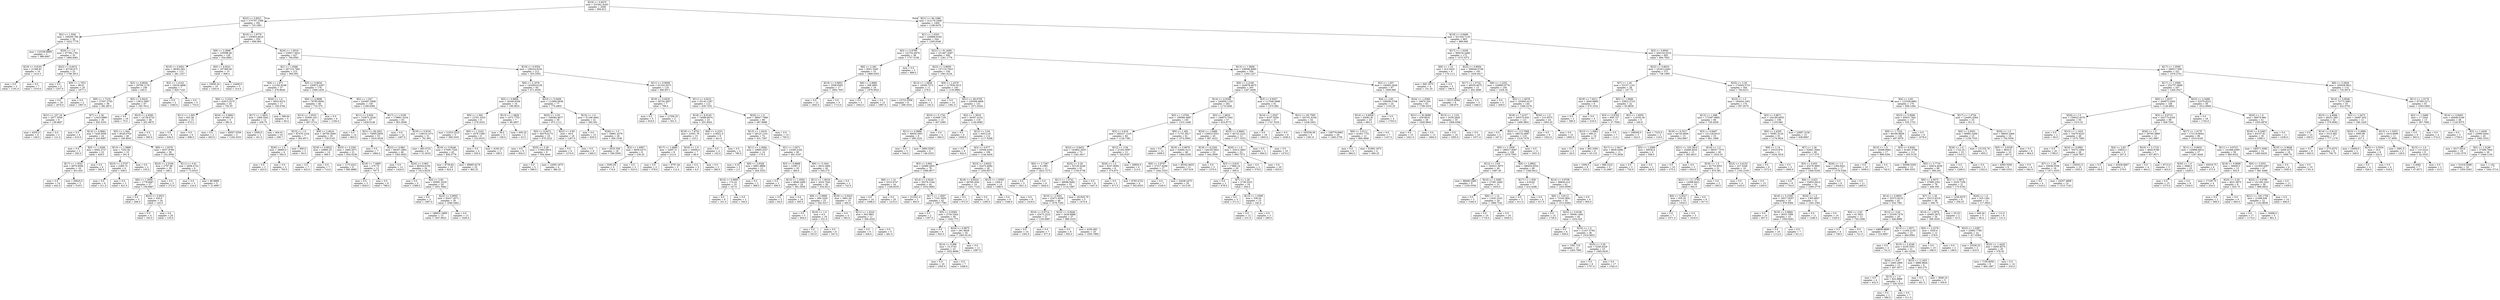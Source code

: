 digraph Tree {
node [shape=box] ;
0 [label="X[19] <= 0.9475\nmse = 331941.8183\nsamples = 2000\nvalue = 994.912"] ;
1 [label="X[22] <= 0.8521\nmse = 275797.1566\nsamples = 591\nvalue = 725.1861"] ;
0 -> 1 [labeldistance=2.5, labelangle=45, headlabel="True"] ;
2 [label="X[2] <= 1.5591\nmse = 109200.784\nsamples = 36\nvalue = 1622.7778"] ;
1 -> 2 ;
3 [label="mse = 123338.8889\nsamples = 3\nvalue = 986.6667"] ;
2 -> 3 ;
4 [label="X[20] <= 1.0\nmse = 67786.1781\nsamples = 33\nvalue = 1680.6061"] ;
2 -> 4 ;
5 [label="X[19] <= 0.9181\nmse = 21369.81\nsamples = 10\nvalue = 1414.3"] ;
4 -> 5 ;
6 [label="mse = 0.0\nsamples = 3\nvalue = 1191.0"] ;
5 -> 6 ;
7 [label="mse = 0.0\nsamples = 7\nvalue = 1510.0"] ;
5 -> 7 ;
8 [label="X[22] <= 0.8474\nmse = 43726.673\nsamples = 23\nvalue = 1796.3913"] ;
4 -> 8 ;
9 [label="mse = 0.0\nsamples = 3\nvalue = 1257.0"] ;
8 -> 9 ;
10 [label="X[9] <= 1.7031\nmse = 98.01\nsamples = 20\nvalue = 1877.3"] ;
8 -> 10 ;
11 [label="mse = 0.0\nsamples = 18\nvalue = 1874.0"] ;
10 -> 11 ;
12 [label="mse = 0.0\nsamples = 2\nvalue = 1907.0"] ;
10 -> 12 ;
13 [label="X[10] <= 1.9779\nmse = 230953.8618\nsamples = 555\nvalue = 666.964"] ;
1 -> 13 ;
14 [label="X[9] <= 3.3898\nmse = 105098.46\nsamples = 128\nvalue = 354.4062"] ;
13 -> 14 ;
15 [label="X[19] <= 0.9451\nmse = 48362.062\nsamples = 113\nvalue = 281.1327"] ;
14 -> 15 ;
16 [label="X[3] <= 0.8629\nmse = 29789.1179\nsamples = 106\nvalue = 245.5"] ;
15 -> 16 ;
17 [label="X[9] <= 1.7219\nmse = 27547.2755\nsamples = 39\nvalue = 382.4872"] ;
16 -> 17 ;
18 [label="X[21] <= 107.18\nmse = 2977.5556\nsamples = 9\nvalue = 139.6667"] ;
17 -> 18 ;
19 [label="mse = 4205.0\nsamples = 6\nvalue = 149.0"] ;
18 -> 19 ;
20 [label="mse = 0.0\nsamples = 3\nvalue = 121.0"] ;
18 -> 20 ;
21 [label="X[7] <= 1.26\nmse = 11923.0889\nsamples = 30\nvalue = 455.3333"] ;
17 -> 21 ;
22 [label="mse = 0.0\nsamples = 6\nvalue = 610.0"] ;
21 -> 22 ;
23 [label="X[14] <= 0.8881\nmse = 7428.3056\nsamples = 24\nvalue = 416.6667"] ;
21 -> 23 ;
24 [label="mse = 0.0\nsamples = 2\nvalue = 292.0"] ;
23 -> 24 ;
25 [label="X[5] <= 1.0206\nmse = 6562.2727\nsamples = 22\nvalue = 428.0"] ;
23 -> 25 ;
26 [label="X[17] <= 1.0541\nmse = 6976.6094\nsamples = 16\nvalue = 451.625"] ;
25 -> 26 ;
27 [label="mse = 0.0\nsamples = 14\nvalue = 442.0"] ;
26 -> 27 ;
28 [label="mse = 50625.0\nsamples = 2\nvalue = 519.0"] ;
26 -> 28 ;
29 [label="mse = 0.0\nsamples = 6\nvalue = 365.0"] ;
25 -> 29 ;
30 [label="X[5] <= 0.9416\nmse = 13812.5997\nsamples = 67\nvalue = 165.7612"] ;
16 -> 30 ;
31 [label="mse = 0.0\nsamples = 19\nvalue = 75.0"] ;
30 -> 31 ;
32 [label="X[23] <= 4.9383\nmse = 14728.6732\nsamples = 48\nvalue = 201.6875"] ;
30 -> 32 ;
33 [label="X[5] <= 1.044\nmse = 8528.0704\nsamples = 46\nvalue = 184.8043"] ;
32 -> 33 ;
34 [label="X[13] <= 1.0896\nmse = 7202.56\nsamples = 10\nvalue = 301.8"] ;
33 -> 34 ;
35 [label="X[23] <= 2.5707\nmse = 2268.75\nsamples = 8\nvalue = 338.5"] ;
34 -> 35 ;
36 [label="mse = 0.0\nsamples = 6\nvalue = 311.0"] ;
35 -> 36 ;
37 [label="mse = 0.0\nsamples = 2\nvalue = 421.0"] ;
35 -> 37 ;
38 [label="mse = 0.0\nsamples = 2\nvalue = 155.0"] ;
34 -> 38 ;
39 [label="X[9] <= 1.9376\nmse = 4037.8789\nsamples = 36\nvalue = 152.3056"] ;
33 -> 39 ;
40 [label="X[23] <= 2.0194\nmse = 2797.96\nsamples = 30\nvalue = 168.2"] ;
39 -> 40 ;
41 [label="X[6] <= 1.2658\nmse = 1778.6667\nsamples = 27\nvalue = 156.6667"] ;
40 -> 41 ;
42 [label="mse = 0.0\nsamples = 3\nvalue = 266.0"] ;
41 -> 42 ;
43 [label="X[22] <= 0.9521\nmse = 320.0\nsamples = 24\nvalue = 143.0"] ;
41 -> 43 ;
44 [label="mse = 0.0\nsamples = 4\nvalue = 183.0"] ;
43 -> 44 ;
45 [label="mse = 0.0\nsamples = 20\nvalue = 135.0"] ;
43 -> 45 ;
46 [label="mse = 0.0\nsamples = 3\nvalue = 272.0"] ;
40 -> 46 ;
47 [label="X[11] <= 0.91\nmse = 2658.4722\nsamples = 6\nvalue = 72.8333"] ;
39 -> 47 ;
48 [label="mse = 0.0\nsamples = 3\nvalue = 124.0"] ;
47 -> 48 ;
49 [label="mse = 80.8889\nsamples = 3\nvalue = 21.6667"] ;
47 -> 49 ;
50 [label="mse = 0.0\nsamples = 2\nvalue = 590.0"] ;
32 -> 50 ;
51 [label="X[2] <= 1.4143\nmse = 19234.4898\nsamples = 7\nvalue = 820.7143"] ;
15 -> 51 ;
52 [label="mse = 0.0\nsamples = 2\nvalue = 1040.0"] ;
51 -> 52 ;
53 [label="mse = 0.0\nsamples = 5\nvalue = 733.0"] ;
51 -> 53 ;
54 [label="X[0] <= 4.9241\nmse = 187369.04\nsamples = 15\nvalue = 906.4"] ;
14 -> 54 ;
55 [label="mse = 10650.24\nsamples = 10\nvalue = 1202.6"] ;
54 -> 55 ;
56 [label="mse = 14400.0\nsamples = 5\nvalue = 314.0"] ;
54 -> 56 ;
57 [label="X[24] <= 1.0016\nmse = 230617.6021\nsamples = 427\nvalue = 760.6581"] ;
13 -> 57 ;
58 [label="X[1] <= 1.0568\nmse = 267123.7681\nsamples = 215\nvalue = 965.093"] ;
57 -> 58 ;
59 [label="X[9] <= 1.871\nmse = 112182.8196\nsamples = 37\nvalue = 478.8649"] ;
58 -> 59 ;
60 [label="X[6] <= 3.2523\nmse = 42913.3275\nsamples = 20\nvalue = 750.35"] ;
59 -> 60 ;
61 [label="X[11] <= 1.005\nmse = 922.56\nsamples = 15\nvalue = 673.2"] ;
60 -> 61 ;
62 [label="mse = 0.0\nsamples = 6\nvalue = 636.0"] ;
61 -> 62 ;
63 [label="mse = 0.0\nsamples = 9\nvalue = 698.0"] ;
61 -> 63 ;
64 [label="X[24] <= 0.9683\nmse = 97460.16\nsamples = 5\nvalue = 981.8"] ;
60 -> 64 ;
65 [label="mse = 0.0\nsamples = 2\nvalue = 663.0"] ;
64 -> 65 ;
66 [label="mse = 49507.5556\nsamples = 3\nvalue = 1194.3333"] ;
64 -> 66 ;
67 [label="X[26] <= 1.0\nmse = 4952.8374\nsamples = 17\nvalue = 159.4706"] ;
59 -> 67 ;
68 [label="X[17] <= 1.0631\nmse = 1069.3542\nsamples = 12\nvalue = 200.75"] ;
67 -> 68 ;
69 [label="mse = 2500.0\nsamples = 2\nvalue = 161.0"] ;
68 -> 69 ;
70 [label="mse = 404.01\nsamples = 10\nvalue = 208.7"] ;
68 -> 70 ;
71 [label="mse = 368.64\nsamples = 5\nvalue = 60.4"] ;
67 -> 71 ;
72 [label="X[5] <= 0.9634\nmse = 239972.4397\nsamples = 178\nvalue = 1066.1629"] ;
58 -> 72 ;
73 [label="X[6] <= 4.9696\nmse = 78785.8594\nsamples = 48\nvalue = 733.375"] ;
72 -> 73 ;
74 [label="X[13] <= 1.0533\nmse = 55400.102\nsamples = 42\nvalue = 667.5714"] ;
73 -> 74 ;
75 [label="X[15] <= 1.0\nmse = 87478.1224\nsamples = 7\nvalue = 362.8571"] ;
74 -> 75 ;
76 [label="X[26] <= 1.0\nmse = 28900.0\nsamples = 4\nvalue = 593.0"] ;
75 -> 76 ;
77 [label="mse = 0.0\nsamples = 2\nvalue = 423.0"] ;
76 -> 77 ;
78 [label="mse = 0.0\nsamples = 2\nvalue = 763.0"] ;
76 -> 78 ;
79 [label="mse = 800.0\nsamples = 3\nvalue = 56.0"] ;
75 -> 79 ;
80 [label="X[9] <= 2.4616\nmse = 26700.3069\nsamples = 35\nvalue = 728.5143"] ;
74 -> 80 ;
81 [label="X[18] <= 6.9022\nmse = 20880.25\nsamples = 14\nvalue = 569.5"] ;
80 -> 81 ;
82 [label="mse = 0.0\nsamples = 7\nvalue = 425.0"] ;
81 -> 82 ;
83 [label="mse = 0.0\nsamples = 7\nvalue = 714.0"] ;
81 -> 83 ;
84 [label="X[23] <= 3.2361\nmse = 2485.2971\nsamples = 21\nvalue = 834.5238"] ;
80 -> 84 ;
85 [label="mse = 1173.4321\nsamples = 9\nvalue = 883.8889"] ;
84 -> 85 ;
86 [label="X[18] <= 7.4985\nmse = 270.75\nsamples = 12\nvalue = 797.5"] ;
84 -> 86 ;
87 [label="mse = 0.0\nsamples = 3\nvalue = 826.0"] ;
86 -> 87 ;
88 [label="mse = 0.0\nsamples = 9\nvalue = 788.0"] ;
86 -> 88 ;
89 [label="mse = 0.0\nsamples = 6\nvalue = 1194.0"] ;
73 -> 89 ;
90 [label="X[2] <= 1.547\nmse = 243497.5908\nsamples = 130\nvalue = 1189.0385"] ;
72 -> 90 ;
91 [label="X[11] <= 0.929\nmse = 153872.4326\nsamples = 67\nvalue = 1459.0149"] ;
90 -> 91 ;
92 [label="mse = 0.0\nsamples = 14\nvalue = 863.0"] ;
91 -> 92 ;
93 [label="X[21] <= 84.2821\nmse = 75895.9459\nsamples = 53\nvalue = 1616.4528"] ;
91 -> 93 ;
94 [label="mse = 0.0\nsamples = 7\nvalue = 1964.0"] ;
93 -> 94 ;
95 [label="X[22] <= 0.983\nmse = 66267.2892\nsamples = 46\nvalue = 1563.5652"] ;
93 -> 95 ;
96 [label="mse = 0.0\nsamples = 12\nvalue = 1424.0"] ;
95 -> 96 ;
97 [label="X[24] <= 0.963\nmse = 80354.6159\nsamples = 34\nvalue = 1612.8235"] ;
95 -> 97 ;
98 [label="mse = 0.0\nsamples = 5\nvalue = 1388.0"] ;
97 -> 98 ;
99 [label="X[4] <= 2.83\nmse = 83991.5529\nsamples = 29\nvalue = 1651.5862"] ;
97 -> 99 ;
100 [label="mse = 0.0\nsamples = 3\nvalue = 1697.0"] ;
99 -> 100 ;
101 [label="X[22] <= 0.9955\nmse = 93417.4571\nsamples = 26\nvalue = 1646.3462"] ;
99 -> 101 ;
102 [label="mse = 186831.2899\nsamples = 13\nvalue = 1647.6923"] ;
101 -> 102 ;
103 [label="mse = 0.0\nsamples = 13\nvalue = 1645.0"] ;
101 -> 103 ;
104 [label="X[17] <= 1.0195\nmse = 178861.5334\nsamples = 63\nvalue = 901.9206"] ;
90 -> 104 ;
105 [label="mse = 0.0\nsamples = 12\nvalue = 1497.0"] ;
104 -> 105 ;
106 [label="X[19] <= 0.9191\nmse = 118019.1473\nsamples = 51\nvalue = 761.902"] ;
104 -> 106 ;
107 [label="mse = 483.4722\nsamples = 6\nvalue = 51.8333"] ;
106 -> 107 ;
108 [label="X[19] <= 0.9246\nmse = 57500.7328\nsamples = 45\nvalue = 856.5778"] ;
106 -> 108 ;
109 [label="mse = 8739.64\nsamples = 20\nvalue = 924.4"] ;
108 -> 109 ;
110 [label="mse = 89885.8176\nsamples = 25\nvalue = 802.32"] ;
108 -> 110 ;
111 [label="X[19] <= 0.9354\nmse = 108224.9193\nsamples = 212\nvalue = 553.3302"] ;
57 -> 111 ;
112 [label="X[6] <= 2.1676\nmse = 143294.6128\nsamples = 93\nvalue = 671.6559"] ;
111 -> 112 ;
113 [label="X[5] <= 0.9864\nmse = 16349.9336\nsamples = 16\nvalue = 196.0625"] ;
112 -> 113 ;
114 [label="X[0] <= 1.002\nmse = 12761.3333\nsamples = 9\nvalue = 278.3333"] ;
113 -> 114 ;
115 [label="mse = 21910.2222\nsamples = 3\nvalue = 369.3333"] ;
114 -> 115 ;
116 [label="X[6] <= 1.2243\nmse = 1976.1389\nsamples = 6\nvalue = 232.8333"] ;
114 -> 116 ;
117 [label="mse = 0.0\nsamples = 4\nvalue = 250.0"] ;
116 -> 117 ;
118 [label="mse = 4160.25\nsamples = 2\nvalue = 198.5"] ;
116 -> 118 ;
119 [label="X[13] <= 1.0829\nmse = 1072.7755\nsamples = 7\nvalue = 90.2857"] ;
113 -> 119 ;
120 [label="mse = 36.0\nsamples = 5\nvalue = 109.0"] ;
119 -> 120 ;
121 [label="mse = 600.25\nsamples = 2\nvalue = 43.5"] ;
119 -> 121 ;
122 [label="X[23] <= 5.0409\nmse = 112906.0938\nsamples = 77\nvalue = 770.4805"] ;
112 -> 122 ;
123 [label="X[25] <= 3.29\nmse = 106084.4877\nsamples = 36\nvalue = 973.1111"] ;
122 -> 123 ;
124 [label="X[5] <= 0.9472\nmse = 39378.6173\nsamples = 18\nvalue = 679.2222"] ;
123 -> 124 ;
125 [label="mse = 0.0\nsamples = 9\nvalue = 854.0"] ;
124 -> 125 ;
126 [label="X[25] <= 3.29\nmse = 17662.6914\nsamples = 9\nvalue = 504.4444"] ;
124 -> 126 ;
127 [label="mse = 0.0\nsamples = 5\nvalue = 599.0"] ;
126 -> 127 ;
128 [label="mse = 14595.1875\nsamples = 4\nvalue = 386.25"] ;
126 -> 128 ;
129 [label="X[22] <= 0.93\nmse = 49.0\nsamples = 18\nvalue = 1267.0"] ;
123 -> 129 ;
130 [label="mse = 0.0\nsamples = 9\nvalue = 1274.0"] ;
129 -> 130 ;
131 [label="mse = 0.0\nsamples = 9\nvalue = 1260.0"] ;
129 -> 131 ;
132 [label="X[15] <= 1.0\nmse = 51188.4902\nsamples = 41\nvalue = 592.561"] ;
122 -> 132 ;
133 [label="mse = 0.0\nsamples = 15\nvalue = 829.0"] ;
132 -> 133 ;
134 [label="X[26] <= 1.0\nmse = 29861.4379\nsamples = 26\nvalue = 456.1538"] ;
132 -> 134 ;
135 [label="mse = 6523.358\nsamples = 18\nvalue = 556.5556"] ;
134 -> 135 ;
136 [label="X[2] <= 1.6007\nmse = 8658.4375\nsamples = 8\nvalue = 230.25"] ;
134 -> 136 ;
137 [label="mse = 5595.04\nsamples = 5\nvalue = 174.6"] ;
136 -> 137 ;
138 [label="mse = 0.0\nsamples = 3\nvalue = 323.0"] ;
136 -> 138 ;
139 [label="X[11] <= 0.9009\nmse = 61324.3073\nsamples = 119\nvalue = 460.8571"] ;
111 -> 139 ;
140 [label="X[19] <= 0.9435\nmse = 38704.2857\nsamples = 7\nvalue = 799.0"] ;
139 -> 140 ;
141 [label="mse = 0.0\nsamples = 5\nvalue = 918.0"] ;
140 -> 141 ;
142 [label="mse = 11556.25\nsamples = 2\nvalue = 501.5"] ;
140 -> 142 ;
143 [label="X[11] <= 0.9231\nmse = 55145.1287\nsamples = 112\nvalue = 439.7232"] ;
139 -> 143 ;
144 [label="X[18] <= 8.9145\nmse = 74088.9074\nsamples = 23\nvalue = 253.3043"] ;
143 -> 144 ;
145 [label="X[18] <= 7.8701\nmse = 23501.76\nsamples = 15\nvalue = 153.2"] ;
144 -> 145 ;
146 [label="X[17] <= 1.0685\nmse = 22657.0\nsamples = 8\nvalue = 212.0"] ;
145 -> 146 ;
147 [label="mse = 0.0\nsamples = 3\nvalue = 378.0"] ;
146 -> 147 ;
148 [label="mse = 9797.44\nsamples = 5\nvalue = 112.4"] ;
146 -> 148 ;
149 [label="X[16] <= 1.0\nmse = 16000.0\nsamples = 7\nvalue = 86.0"] ;
145 -> 149 ;
150 [label="mse = 0.0\nsamples = 5\nvalue = 6.0"] ;
149 -> 150 ;
151 [label="mse = 0.0\nsamples = 2\nvalue = 286.0"] ;
149 -> 151 ;
152 [label="X[6] <= 4.2231\nmse = 114921.0\nsamples = 8\nvalue = 441.0"] ;
144 -> 152 ;
153 [label="mse = 0.0\nsamples = 4\nvalue = 102.0"] ;
152 -> 153 ;
154 [label="mse = 0.0\nsamples = 4\nvalue = 780.0"] ;
152 -> 154 ;
155 [label="X[20] <= 1.0\nmse = 38947.7988\nsamples = 89\nvalue = 487.8989"] ;
143 -> 155 ;
156 [label="X[13] <= 1.0419\nmse = 28123.1161\nsamples = 74\nvalue = 431.7297"] ;
155 -> 156 ;
157 [label="X[11] <= 1.0584\nmse = 10895.5357\nsamples = 14\nvalue = 175.5"] ;
156 -> 157 ;
158 [label="mse = 0.25\nsamples = 2\nvalue = 2.5"] ;
157 -> 158 ;
159 [label="X[9] <= 2.8328\nmse = 6891.8889\nsamples = 12\nvalue = 204.3333"] ;
157 -> 159 ;
160 [label="X[14] <= 0.9993\nmse = 174.24\nsamples = 10\nvalue = 167.6"] ;
159 -> 160 ;
161 [label="mse = 0.0\nsamples = 8\nvalue = 161.0"] ;
160 -> 161 ;
162 [label="mse = 0.0\nsamples = 2\nvalue = 194.0"] ;
160 -> 162 ;
163 [label="mse = 0.0\nsamples = 2\nvalue = 388.0"] ;
159 -> 163 ;
164 [label="X[1] <= 1.0471\nmse = 13249.2164\nsamples = 60\nvalue = 491.5167"] ;
156 -> 164 ;
165 [label="X[3] <= 0.9668\nmse = 12587.2\nsamples = 20\nvalue = 384.0"] ;
164 -> 165 ;
166 [label="mse = 0.0\nsamples = 2\nvalue = 586.0"] ;
165 -> 166 ;
167 [label="X[13] <= 1.0592\nmse = 8948.2469\nsamples = 18\nvalue = 361.5556"] ;
165 -> 167 ;
168 [label="mse = 0.0\nsamples = 2\nvalue = 94.0"] ;
167 -> 168 ;
169 [label="mse = 0.0\nsamples = 16\nvalue = 395.0"] ;
167 -> 169 ;
170 [label="X[6] <= 5.1641\nmse = 4910.3494\nsamples = 40\nvalue = 545.275"] ;
164 -> 170 ;
171 [label="X[11] <= 1.0018\nmse = 3024.7043\nsamples = 38\nvalue = 534.9211"] ;
170 -> 171 ;
172 [label="X[9] <= 2.6906\nmse = 484.1626\nsamples = 23\nvalue = 562.5217"] ;
171 -> 172 ;
173 [label="mse = 0.0\nsamples = 5\nvalue = 604.0"] ;
172 -> 173 ;
174 [label="X[16] <= 1.0\nmse = 8.0\nsamples = 18\nvalue = 551.0"] ;
172 -> 174 ;
175 [label="mse = 0.0\nsamples = 12\nvalue = 553.0"] ;
174 -> 175 ;
176 [label="mse = 0.0\nsamples = 6\nvalue = 547.0"] ;
174 -> 176 ;
177 [label="X[19] <= 0.9423\nmse = 3961.04\nsamples = 15\nvalue = 492.6"] ;
171 -> 177 ;
178 [label="mse = 0.0\nsamples = 4\nvalue = 592.0"] ;
177 -> 178 ;
179 [label="X[11] <= 1.0224\nmse = 502.0661\nsamples = 11\nvalue = 456.4545"] ;
177 -> 179 ;
180 [label="mse = 0.0\nsamples = 6\nvalue = 436.0"] ;
179 -> 180 ;
181 [label="mse = 0.0\nsamples = 5\nvalue = 481.0"] ;
179 -> 181 ;
182 [label="mse = 0.0\nsamples = 2\nvalue = 742.0"] ;
170 -> 182 ;
183 [label="mse = 0.0\nsamples = 15\nvalue = 765.0"] ;
155 -> 183 ;
184 [label="X[21] <= 94.1088\nmse = 312176.2568\nsamples = 1409\nvalue = 1108.0476"] ;
0 -> 184 [labeldistance=2.5, labelangle=-45, headlabel="False"] ;
185 [label="X[1] <= 1.0203\nmse = 239866.8182\nsamples = 544\nvalue = 1295.8346"] ;
184 -> 185 ;
186 [label="X[3] <= 0.9789\nmse = 122752.8476\nsamples = 38\nvalue = 1757.3158"] ;
185 -> 186 ;
187 [label="X[6] <= 2.282\nmse = 9501.5445\nsamples = 33\nvalue = 1889.0303"] ;
186 -> 187 ;
188 [label="X[19] <= 0.9853\nmse = 3508.6505\nsamples = 17\nvalue = 1804.7647"] ;
187 -> 188 ;
189 [label="mse = 0.0\nsamples = 12\nvalue = 1843.0"] ;
188 -> 189 ;
190 [label="mse = 0.0\nsamples = 5\nvalue = 1713.0"] ;
188 -> 190 ;
191 [label="X[6] <= 2.8882\nmse = 308.4961\nsamples = 16\nvalue = 1978.5625"] ;
187 -> 191 ;
192 [label="mse = 0.0\nsamples = 3\nvalue = 1942.0"] ;
191 -> 192 ;
193 [label="mse = 0.0\nsamples = 13\nvalue = 1987.0"] ;
191 -> 193 ;
194 [label="mse = 0.0\nsamples = 5\nvalue = 888.0"] ;
186 -> 194 ;
195 [label="X[21] <= 91.4095\nmse = 231467.4387\nsamples = 506\nvalue = 1261.1779"] ;
185 -> 195 ;
196 [label="X[22] <= 0.8659\nmse = 157110.7623\nsamples = 156\nvalue = 1061.6154"] ;
195 -> 196 ;
197 [label="X[13] <= 1.0836\nmse = 14546.7273\nsamples = 11\nvalue = 279.0"] ;
196 -> 197 ;
198 [label="mse = 15723.5556\nsamples = 9\nvalue = 298.3333"] ;
197 -> 198 ;
199 [label="mse = 0.0\nsamples = 2\nvalue = 192.0"] ;
197 -> 199 ;
200 [label="X[9] <= 1.4379\nmse = 117936.5515\nsamples = 145\nvalue = 1120.9862"] ;
196 -> 200 ;
201 [label="mse = 0.0\nsamples = 14\nvalue = 1581.0"] ;
200 -> 201 ;
202 [label="X[21] <= 80.6705\nmse = 105508.4806\nsamples = 131\nvalue = 1071.8244"] ;
200 -> 202 ;
203 [label="X[23] <= 5.1742\nmse = 61848.7101\nsamples = 13\nvalue = 407.5385"] ;
202 -> 203 ;
204 [label="X[11] <= 0.9898\nmse = 36656.3951\nsamples = 9\nvalue = 280.2222"] ;
203 -> 204 ;
205 [label="mse = 0.0\nsamples = 3\nvalue = 544.0"] ;
204 -> 205 ;
206 [label="mse = 2800.5556\nsamples = 6\nvalue = 148.3333"] ;
204 -> 206 ;
207 [label="mse = 0.0\nsamples = 4\nvalue = 694.0"] ;
203 -> 207 ;
208 [label="X[2] <= 1.3818\nmse = 56347.4152\nsamples = 118\nvalue = 1145.0085"] ;
202 -> 208 ;
209 [label="mse = 0.0\nsamples = 6\nvalue = 1658.0"] ;
208 -> 209 ;
210 [label="X[12] <= 3.04\nmse = 44512.91\nsamples = 112\nvalue = 1117.5268"] ;
208 -> 210 ;
211 [label="mse = 0.0\nsamples = 6\nvalue = 642.0"] ;
210 -> 211 ;
212 [label="X[3] <= 0.977\nmse = 33508.4355\nsamples = 106\nvalue = 1144.4434"] ;
210 -> 212 ;
213 [label="X[5] <= 0.893\nmse = 22989.2835\nsamples = 78\nvalue = 1090.8077"] ;
212 -> 213 ;
214 [label="X[8] <= 1.14\nmse = 3315.6747\nsamples = 34\nvalue = 1166.8235"] ;
213 -> 214 ;
215 [label="mse = 0.0\nsamples = 14\nvalue = 1098.0"] ;
214 -> 215 ;
216 [label="mse = 0.0\nsamples = 20\nvalue = 1215.0"] ;
214 -> 216 ;
217 [label="X[14] <= 0.9226\nmse = 30276.1544\nsamples = 44\nvalue = 1032.0682"] ;
213 -> 217 ;
218 [label="mse = 212521.0\nsamples = 2\nvalue = 493.0"] ;
217 -> 218 ;
219 [label="X[17] <= 1.0007\nmse = 7101.0505\nsamples = 42\nvalue = 1057.7381"] ;
217 -> 219 ;
220 [label="mse = 0.0\nsamples = 2\nvalue = 1357.0"] ;
219 -> 220 ;
221 [label="X[5] <= 0.9384\nmse = 2754.3244\nsamples = 40\nvalue = 1042.775"] ;
219 -> 221 ;
222 [label="mse = 0.0\nsamples = 6\nvalue = 923.0"] ;
221 -> 222 ;
223 [label="X[24] <= 0.9975\nmse = 261.9628\nsamples = 34\nvalue = 1063.9118"] ;
221 -> 223 ;
224 [label="X[14] <= 0.996\nmse = 10.3743\nsamples = 23\nvalue = 1052.8696"] ;
223 -> 224 ;
225 [label="mse = 0.0\nsamples = 16\nvalue = 1055.0"] ;
224 -> 225 ;
226 [label="mse = 0.0\nsamples = 7\nvalue = 1048.0"] ;
224 -> 226 ;
227 [label="mse = 0.0\nsamples = 11\nvalue = 1087.0"] ;
223 -> 227 ;
228 [label="X[23] <= 3.8453\nmse = 32473.4082\nsamples = 28\nvalue = 1293.8571"] ;
212 -> 228 ;
229 [label="X[18] <= 8.6524\nmse = 46766.2041\nsamples = 14\nvalue = 1201.7143"] ;
228 -> 229 ;
230 [label="mse = 0.0\nsamples = 2\nvalue = 672.0"] ;
229 -> 230 ;
231 [label="mse = 0.0\nsamples = 12\nvalue = 1290.0"] ;
229 -> 231 ;
232 [label="X[13] <= 1.0595\nmse = 1200.0\nsamples = 14\nvalue = 1386.0"] ;
228 -> 232 ;
233 [label="mse = 0.0\nsamples = 6\nvalue = 1346.0"] ;
232 -> 233 ;
234 [label="mse = 0.0\nsamples = 8\nvalue = 1416.0"] ;
232 -> 234 ;
235 [label="X[13] <= 1.0858\nmse = 238946.8985\nsamples = 350\nvalue = 1350.1257"] ;
195 -> 235 ;
236 [label="X[9] <= 2.2166\nmse = 244678.4675\nsamples = 263\nvalue = 1267.4449"] ;
235 -> 236 ;
237 [label="X[14] <= 0.9348\nmse = 245859.1193\nsamples = 202\nvalue = 1174.5446"] ;
236 -> 237 ;
238 [label="X[5] <= 1.0764\nmse = 195060.0687\nsamples = 145\nvalue = 1315.1448"] ;
237 -> 238 ;
239 [label="X[3] <= 0.816\nmse = 200227.1219\nsamples = 84\nvalue = 1126.7381"] ;
238 -> 239 ;
240 [label="X[22] <= 0.8432\nmse = 103802.3455\nsamples = 72\nvalue = 1261.0417"] ;
239 -> 240 ;
241 [label="X[0] <= 2.7267\nmse = 6.1983\nsamples = 11\nvalue = 1823.7273"] ;
240 -> 241 ;
242 [label="mse = 0.0\nsamples = 5\nvalue = 1821.0"] ;
241 -> 242 ;
243 [label="mse = 0.0\nsamples = 6\nvalue = 1826.0"] ;
241 -> 243 ;
244 [label="X[25] <= 3.29\nmse = 55129.4249\nsamples = 61\nvalue = 1159.5738"] ;
240 -> 244 ;
245 [label="X[11] <= 1.0741\nmse = 49098.5682\nsamples = 53\nvalue = 1116.1887"] ;
244 -> 245 ;
246 [label="X[10] <= 2.0451\nmse = 22471.6558\nsamples = 48\nvalue = 1078.7292"] ;
245 -> 246 ;
247 [label="X[24] <= 0.9714\nmse = 23472.2222\nsamples = 21\nvalue = 1193.6667"] ;
246 -> 247 ;
248 [label="mse = 0.0\nsamples = 14\nvalue = 1302.0"] ;
247 -> 248 ;
249 [label="mse = 0.0\nsamples = 7\nvalue = 977.0"] ;
247 -> 249 ;
250 [label="X[22] <= 0.8446\nmse = 3426.8889\nsamples = 27\nvalue = 989.3333"] ;
246 -> 250 ;
251 [label="mse = 0.0\nsamples = 8\nvalue = 955.0"] ;
250 -> 251 ;
252 [label="mse = 4164.482\nsamples = 19\nvalue = 1003.7895"] ;
250 -> 252 ;
253 [label="mse = 161925.76\nsamples = 5\nvalue = 1475.8"] ;
245 -> 253 ;
254 [label="mse = 0.0\nsamples = 8\nvalue = 1447.0"] ;
244 -> 254 ;
255 [label="X[12] <= 3.04\nmse = 21202.9097\nsamples = 12\nvalue = 320.9167"] ;
239 -> 255 ;
256 [label="X[26] <= 1.0\nmse = 8167.6094\nsamples = 8\nvalue = 374.875"] ;
255 -> 256 ;
257 [label="mse = 0.0\nsamples = 2\nvalue = 471.0"] ;
256 -> 257 ;
258 [label="mse = 6783.4722\nsamples = 6\nvalue = 342.8333"] ;
256 -> 258 ;
259 [label="mse = 29804.5\nsamples = 4\nvalue = 213.0"] ;
255 -> 259 ;
260 [label="X[9] <= 1.492\nmse = 71751.6517\nsamples = 61\nvalue = 1574.5902"] ;
238 -> 260 ;
261 [label="mse = 0.0\nsamples = 13\nvalue = 1909.0"] ;
260 -> 261 ;
262 [label="X[19] <= 0.9979\nmse = 52694.3121\nsamples = 48\nvalue = 1484.0208"] ;
260 -> 262 ;
263 [label="X[6] <= 2.8767\nmse = 27217.6296\nsamples = 27\nvalue = 1442.3333"] ;
262 -> 263 ;
264 [label="mse = 0.0\nsamples = 7\nvalue = 1526.0"] ;
263 -> 264 ;
265 [label="mse = 33436.2475\nsamples = 20\nvalue = 1413.05"] ;
263 -> 265 ;
266 [label="mse = 80342.9025\nsamples = 21\nvalue = 1537.619"] ;
262 -> 266 ;
267 [label="X[2] <= 1.6816\nmse = 196870.7042\nsamples = 57\nvalue = 816.8772"] ;
237 -> 267 ;
268 [label="X[24] <= 1.0489\nmse = 130810.5551\nsamples = 45\nvalue = 667.4222"] ;
267 -> 268 ;
269 [label="X[18] <= 6.2202\nmse = 144105.5841\nsamples = 23\nvalue = 444.2609"] ;
268 -> 269 ;
270 [label="mse = 0.0\nsamples = 3\nvalue = 1370.0"] ;
269 -> 270 ;
271 [label="X[3] <= 0.816\nmse = 17890.14\nsamples = 20\nvalue = 305.4"] ;
269 -> 271 ;
272 [label="mse = 0.0\nsamples = 2\nvalue = 678.0"] ;
271 -> 272 ;
273 [label="X[7] <= 1.26\nmse = 2738.3333\nsamples = 18\nvalue = 264.0"] ;
271 -> 273 ;
274 [label="mse = 0.0\nsamples = 3\nvalue = 371.0"] ;
273 -> 274 ;
275 [label="X[13] <= 1.0599\nmse = 538.24\nsamples = 15\nvalue = 242.6"] ;
273 -> 275 ;
276 [label="mse = 0.0\nsamples = 12\nvalue = 231.0"] ;
275 -> 276 ;
277 [label="mse = 0.0\nsamples = 3\nvalue = 289.0"] ;
275 -> 277 ;
278 [label="X[20] <= 1.0\nmse = 10415.2893\nsamples = 22\nvalue = 900.7273"] ;
268 -> 278 ;
279 [label="mse = 0.0\nsamples = 2\nvalue = 578.0"] ;
278 -> 279 ;
280 [label="mse = 0.0\nsamples = 20\nvalue = 933.0"] ;
278 -> 280 ;
281 [label="X[22] <= 0.8663\nmse = 46722.2222\nsamples = 12\nvalue = 1377.3333"] ;
267 -> 281 ;
282 [label="mse = 0.0\nsamples = 2\nvalue = 894.0"] ;
281 -> 282 ;
283 [label="mse = 0.0\nsamples = 10\nvalue = 1474.0"] ;
281 -> 283 ;
284 [label="X[3] <= 0.9357\nmse = 117548.5998\nsamples = 61\nvalue = 1575.082"] ;
236 -> 284 ;
285 [label="X[14] <= 1.0547\nmse = 6197.5556\nsamples = 27\nvalue = 1747.3333"] ;
284 -> 285 ;
286 [label="mse = 0.0\nsamples = 18\nvalue = 1803.0"] ;
285 -> 286 ;
287 [label="mse = 0.0\nsamples = 9\nvalue = 1636.0"] ;
285 -> 287 ;
288 [label="X[21] <= 93.7585\nmse = 163701.6194\nsamples = 34\nvalue = 1438.2941"] ;
284 -> 288 ;
289 [label="mse = 163539.36\nsamples = 5\nvalue = 1281.8"] ;
288 -> 289 ;
290 [label="mse = 158779.0963\nsamples = 29\nvalue = 1465.2759"] ;
288 -> 290 ;
291 [label="X[2] <= 1.657\nmse = 138483.2826\nsamples = 87\nvalue = 1600.069"] ;
235 -> 291 ;
292 [label="X[4] <= 2.83\nmse = 109508.2708\nsamples = 24\nvalue = 1103.25"] ;
291 -> 292 ;
293 [label="X[14] <= 0.8926\nmse = 45081.91\nsamples = 20\nvalue = 983.3"] ;
292 -> 293 ;
294 [label="X[6] <= 3.0111\nmse = 41401.7751\nsamples = 13\nvalue = 884.3846"] ;
293 -> 294 ;
295 [label="mse = 0.0\nsamples = 9\nvalue = 984.0"] ;
294 -> 295 ;
296 [label="mse = 61992.1875\nsamples = 4\nvalue = 660.25"] ;
294 -> 296 ;
297 [label="mse = 0.0\nsamples = 7\nvalue = 1167.0"] ;
293 -> 297 ;
298 [label="mse = 0.0\nsamples = 4\nvalue = 1703.0"] ;
292 -> 298 ;
299 [label="X[24] <= 1.0369\nmse = 19670.254\nsamples = 63\nvalue = 1789.3333"] ;
291 -> 299 ;
300 [label="X[21] <= 92.8088\nmse = 459.8916\nsamples = 28\nvalue = 1640.9643"] ;
299 -> 300 ;
301 [label="mse = 0.0\nsamples = 15\nvalue = 1621.0"] ;
300 -> 301 ;
302 [label="mse = 0.0\nsamples = 13\nvalue = 1664.0"] ;
300 -> 302 ;
303 [label="X[13] <= 1.1101\nmse = 3339.2849\nsamples = 35\nvalue = 1908.0286"] ;
299 -> 303 ;
304 [label="mse = 0.0\nsamples = 19\nvalue = 1855.0"] ;
303 -> 304 ;
305 [label="mse = 0.0\nsamples = 16\nvalue = 1971.0"] ;
303 -> 305 ;
306 [label="X[19] <= 0.9496\nmse = 321526.7129\nsamples = 865\nvalue = 989.948"] ;
184 -> 306 ;
307 [label="X[17] <= 1.0258\nmse = 369216.2468\nsamples = 172\nvalue = 1373.3372"] ;
306 -> 307 ;
308 [label="X[8] <= 1.14\nmse = 914.5432\nsamples = 9\nvalue = 176.1111"] ;
307 -> 308 ;
309 [label="mse = 945.1875\nsamples = 4\nvalue = 151.25"] ;
308 -> 309 ;
310 [label="mse = 0.0\nsamples = 5\nvalue = 196.0"] ;
308 -> 310 ;
311 [label="X[22] <= 0.8954\nmse = 306040.0748\nsamples = 163\nvalue = 1439.4417"] ;
307 -> 311 ;
312 [label="X[17] <= 1.0732\nmse = 49529.4675\nsamples = 13\nvalue = 402.3846"] ;
311 -> 312 ;
313 [label="mse = 19215.8594\nsamples = 8\nvalue = 248.875"] ;
312 -> 313 ;
314 [label="mse = 0.0\nsamples = 5\nvalue = 648.0"] ;
312 -> 314 ;
315 [label="X[6] <= 1.2252\nmse = 226983.9776\nsamples = 150\nvalue = 1529.32"] ;
311 -> 315 ;
316 [label="mse = 0.0\nsamples = 5\nvalue = 459.0"] ;
315 -> 316 ;
317 [label="X[2] <= 1.6078\nmse = 193945.9137\nsamples = 145\nvalue = 1566.2276"] ;
315 -> 317 ;
318 [label="X[18] <= 7.4157\nmse = 205375.029\nsamples = 121\nvalue = 1499.3802"] ;
317 -> 318 ;
319 [label="mse = 0.0\nsamples = 2\nvalue = 347.0"] ;
318 -> 319 ;
320 [label="X[21] <= 113.7068\nmse = 186132.6087\nsamples = 119\nvalue = 1518.7479"] ;
318 -> 320 ;
321 [label="X[0] <= 1.1938\nmse = 186017.6087\nsamples = 108\nvalue = 1476.7593"] ;
320 -> 321 ;
322 [label="X[12] <= 3.04\nmse = 104521.5975\nsamples = 40\nvalue = 1697.45"] ;
321 -> 322 ;
323 [label="mse = 88948.2469\nsamples = 9\nvalue = 1230.5556"] ;
322 -> 323 ;
324 [label="X[10] <= 2.3385\nmse = 27381.5484\nsamples = 31\nvalue = 1833.0"] ;
322 -> 324 ;
325 [label="mse = 0.0\nsamples = 2\nvalue = 1344.0"] ;
324 -> 325 ;
326 [label="X[8] <= 1.14\nmse = 11641.5101\nsamples = 29\nvalue = 1866.7241"] ;
324 -> 326 ;
327 [label="mse = 0.0\nsamples = 10\nvalue = 1718.0"] ;
326 -> 327 ;
328 [label="mse = 0.0\nsamples = 19\nvalue = 1945.0"] ;
326 -> 328 ;
329 [label="X[6] <= 2.8802\nmse = 188454.0554\nsamples = 68\nvalue = 1346.9412"] ;
321 -> 329 ;
330 [label="X[17] <= 1.059\nmse = 8.8163\nsamples = 7\nvalue = 414.4286"] ;
329 -> 330 ;
331 [label="mse = 0.0\nsamples = 3\nvalue = 411.0"] ;
330 -> 331 ;
332 [label="mse = 0.0\nsamples = 4\nvalue = 417.0"] ;
330 -> 332 ;
333 [label="X[14] <= 0.9708\nmse = 98840.014\nsamples = 61\nvalue = 1453.9508"] ;
329 -> 333 ;
334 [label="X[6] <= 3.8112\nmse = 73162.0641\nsamples = 55\nvalue = 1513.8364"] ;
333 -> 334 ;
335 [label="mse = 0.0\nsamples = 15\nvalue = 1728.0"] ;
334 -> 335 ;
336 [label="X[22] <= 0.9196\nmse = 76948.1494\nsamples = 40\nvalue = 1433.525"] ;
334 -> 336 ;
337 [label="mse = 0.0\nsamples = 4\nvalue = 659.0"] ;
336 -> 337 ;
338 [label="X[16] <= 1.0\nmse = 11437.5764\nsamples = 36\nvalue = 1519.5833"] ;
336 -> 338 ;
339 [label="mse = 1391.716\nsamples = 13\nvalue = 1403.7692"] ;
338 -> 339 ;
340 [label="X[25] <= 3.29\nmse = 5249.4329\nsamples = 23\nvalue = 1585.0435"] ;
338 -> 340 ;
341 [label="mse = 0.0\nsamples = 6\nvalue = 1707.0"] ;
340 -> 341 ;
342 [label="mse = 0.0\nsamples = 17\nvalue = 1542.0"] ;
340 -> 342 ;
343 [label="mse = 0.0\nsamples = 6\nvalue = 905.0"] ;
333 -> 343 ;
344 [label="mse = 0.0\nsamples = 11\nvalue = 1931.0"] ;
320 -> 344 ;
345 [label="X[20] <= 1.0\nmse = 210.9375\nsamples = 24\nvalue = 1903.25"] ;
317 -> 345 ;
346 [label="mse = 0.0\nsamples = 9\nvalue = 1922.0"] ;
345 -> 346 ;
347 [label="mse = 0.0\nsamples = 15\nvalue = 1892.0"] ;
345 -> 347 ;
348 [label="X[3] <= 0.8943\nmse = 264154.0319\nsamples = 693\nvalue = 894.7922"] ;
306 -> 348 ;
349 [label="X[22] <= 0.8819\nmse = 191912.6491\nsamples = 372\nvalue = 738.1909"] ;
348 -> 349 ;
350 [label="X[7] <= 1.26\nmse = 53157.1161\nsamples = 28\nvalue = 167.75"] ;
349 -> 350 ;
351 [label="X[18] <= 7.8311\nmse = 3640.8889\nsamples = 6\nvalue = 475.3333"] ;
350 -> 351 ;
352 [label="mse = 0.0\nsamples = 2\nvalue = 390.0"] ;
351 -> 352 ;
353 [label="mse = 0.0\nsamples = 4\nvalue = 518.0"] ;
351 -> 353 ;
354 [label="X[5] <= 1.0698\nmse = 33822.5723\nsamples = 22\nvalue = 83.8636"] ;
350 -> 354 ;
355 [label="X[3] <= 0.8763\nmse = 809.737\nsamples = 17\nvalue = 37.7059"] ;
354 -> 355 ;
356 [label="X[13] <= 1.0662\nmse = 590.21\nsamples = 10\nvalue = 55.7"] ;
355 -> 356 ;
357 [label="mse = 0.0\nsamples = 2\nvalue = 26.0"] ;
356 -> 357 ;
358 [label="mse = 462.1094\nsamples = 8\nvalue = 63.125"] ;
356 -> 358 ;
359 [label="mse = 0.0\nsamples = 7\nvalue = 12.0"] ;
355 -> 359 ;
360 [label="X[2] <= 1.6055\nmse = 114193.36\nsamples = 5\nvalue = 240.8"] ;
354 -> 360 ;
361 [label="mse = 168200.0\nsamples = 3\nvalue = 324.0"] ;
360 -> 361 ;
362 [label="mse = 7225.0\nsamples = 2\nvalue = 116.0"] ;
360 -> 362 ;
363 [label="X[25] <= 3.29\nmse = 174564.5723\nsamples = 344\nvalue = 784.6221"] ;
349 -> 363 ;
364 [label="X[15] <= 1.0\nmse = 164454.1001\nsamples = 174\nvalue = 957.0575"] ;
363 -> 364 ;
365 [label="X[13] <= 1.088\nmse = 173367.6892\nsamples = 68\nvalue = 729.4559"] ;
364 -> 365 ;
366 [label="X[18] <= 9.3517\nmse = 44726.9956\nsamples = 15\nvalue = 264.0667"] ;
365 -> 366 ;
367 [label="X[17] <= 1.0417\nmse = 9836.0496\nsamples = 11\nvalue = 175.3636"] ;
366 -> 367 ;
368 [label="mse = 1008.0\nsamples = 8\nvalue = 233.0"] ;
367 -> 368 ;
369 [label="mse = 896.2222\nsamples = 3\nvalue = 21.6667"] ;
367 -> 369 ;
370 [label="X[5] <= 1.0389\nmse = 59536.0\nsamples = 4\nvalue = 508.0"] ;
366 -> 370 ;
371 [label="mse = 0.0\nsamples = 2\nvalue = 752.0"] ;
370 -> 371 ;
372 [label="mse = 0.0\nsamples = 2\nvalue = 264.0"] ;
370 -> 372 ;
373 [label="X[3] <= 0.8407\nmse = 131128.6315\nsamples = 53\nvalue = 861.1698"] ;
365 -> 373 ;
374 [label="X[21] <= 103.2814\nmse = 25498.4024\nsamples = 13\nvalue = 362.4615"] ;
373 -> 374 ;
375 [label="mse = 0.0\nsamples = 10\nvalue = 275.0"] ;
374 -> 375 ;
376 [label="mse = 0.0\nsamples = 3\nvalue = 654.0"] ;
374 -> 376 ;
377 [label="X[16] <= 1.0\nmse = 58357.7375\nsamples = 40\nvalue = 1023.25"] ;
373 -> 377 ;
378 [label="X[16] <= 1.0\nmse = 61753.9501\nsamples = 21\nvalue = 870.381"] ;
377 -> 378 ;
379 [label="X[21] <= 111.3785\nmse = 14396.8421\nsamples = 19\nvalue = 942.0"] ;
378 -> 379 ;
380 [label="X[6] <= 5.0527\nmse = 635.25\nsamples = 10\nvalue = 1054.5"] ;
379 -> 380 ;
381 [label="mse = 0.0\nsamples = 7\nvalue = 1071.0"] ;
380 -> 381 ;
382 [label="mse = 0.0\nsamples = 3\nvalue = 1016.0"] ;
380 -> 382 ;
383 [label="mse = 0.0\nsamples = 9\nvalue = 817.0"] ;
379 -> 383 ;
384 [label="mse = 0.0\nsamples = 2\nvalue = 190.0"] ;
378 -> 384 ;
385 [label="X[23] <= 3.6152\nmse = 227.5346\nsamples = 19\nvalue = 1192.2105"] ;
377 -> 385 ;
386 [label="mse = 0.0\nsamples = 4\nvalue = 1163.0"] ;
385 -> 386 ;
387 [label="mse = 0.0\nsamples = 15\nvalue = 1200.0"] ;
385 -> 387 ;
388 [label="X[3] <= 0.8671\nmse = 104185.6655\nsamples = 106\nvalue = 1103.066"] ;
364 -> 388 ;
389 [label="X[0] <= 2.4205\nmse = 76081.0124\nsamples = 91\nvalue = 1179.5824"] ;
388 -> 389 ;
390 [label="X[8] <= 1.14\nmse = 10310.876\nsamples = 11\nvalue = 1634.1818"] ;
389 -> 390 ;
391 [label="mse = 0.0\nsamples = 8\nvalue = 1572.0"] ;
390 -> 391 ;
392 [label="mse = 0.0\nsamples = 3\nvalue = 1800.0"] ;
390 -> 392 ;
393 [label="X[7] <= 1.26\nmse = 52801.3944\nsamples = 80\nvalue = 1117.075"] ;
389 -> 393 ;
394 [label="X[3] <= 0.833\nmse = 43279.3605\nsamples = 63\nvalue = 1046.5238"] ;
393 -> 394 ;
395 [label="mse = 0.0\nsamples = 9\nvalue = 754.0"] ;
394 -> 395 ;
396 [label="X[6] <= 4.622\nmse = 33853.9414\nsamples = 54\nvalue = 1095.2778"] ;
394 -> 396 ;
397 [label="X[18] <= 5.2359\nmse = 18517.9357\nsamples = 33\nvalue = 976.9394"] ;
396 -> 397 ;
398 [label="mse = 0.0\nsamples = 10\nvalue = 807.0"] ;
397 -> 398 ;
399 [label="X[19] <= 0.9884\nmse = 8553.7089\nsamples = 23\nvalue = 1050.8261"] ;
397 -> 399 ;
400 [label="mse = 0.0\nsamples = 16\nvalue = 1112.0"] ;
399 -> 400 ;
401 [label="mse = 0.0\nsamples = 7\nvalue = 911.0"] ;
399 -> 401 ;
402 [label="X[20] <= 1.0\nmse = 1365.8957\nsamples = 21\nvalue = 1281.2381"] ;
396 -> 402 ;
403 [label="mse = 0.0\nsamples = 11\nvalue = 1246.0"] ;
402 -> 403 ;
404 [label="mse = 0.0\nsamples = 10\nvalue = 1320.0"] ;
402 -> 404 ;
405 [label="X[26] <= 1.0\nmse = 1284.6021\nsamples = 17\nvalue = 1378.5294"] ;
393 -> 405 ;
406 [label="mse = 0.0\nsamples = 6\nvalue = 1330.0"] ;
405 -> 406 ;
407 [label="mse = 0.0\nsamples = 11\nvalue = 1405.0"] ;
405 -> 407 ;
408 [label="mse = 23687.3156\nsamples = 15\nvalue = 638.8667"] ;
388 -> 408 ;
409 [label="X[4] <= 2.83\nmse = 123329.6891\nsamples = 170\nvalue = 608.1294"] ;
363 -> 409 ;
410 [label="X[23] <= 5.8566\nmse = 95631.7941\nsamples = 137\nvalue = 535.1752"] ;
409 -> 410 ;
411 [label="X[9] <= 1.7224\nmse = 80180.9609\nsamples = 128\nvalue = 497.0078"] ;
410 -> 411 ;
412 [label="X[15] <= 1.0\nmse = 16499.8962\nsamples = 17\nvalue = 898.5294"] ;
411 -> 412 ;
413 [label="mse = 0.0\nsamples = 10\nvalue = 1006.0"] ;
412 -> 413 ;
414 [label="mse = 0.0\nsamples = 7\nvalue = 745.0"] ;
412 -> 414 ;
415 [label="X[3] <= 0.8281\nmse = 61461.0786\nsamples = 111\nvalue = 435.5135"] ;
411 -> 415 ;
416 [label="mse = 50366.5556\nsamples = 12\nvalue = 809.3333"] ;
415 -> 416 ;
417 [label="X[0] <= 3.7716\nmse = 43814.4036\nsamples = 99\nvalue = 390.202"] ;
415 -> 417 ;
418 [label="X[6] <= 4.0075\nmse = 37680.2301\nsamples = 78\nvalue = 449.359"] ;
417 -> 418 ;
419 [label="X[14] <= 0.9655\nmse = 32572.6219\nsamples = 42\nvalue = 534.7381"] ;
418 -> 419 ;
420 [label="X[4] <= 2.83\nmse = 61.5621\nsamples = 13\nvalue = 726.2308"] ;
419 -> 420 ;
421 [label="mse = 0.0\nsamples = 4\nvalue = 738.0"] ;
420 -> 421 ;
422 [label="mse = 0.0\nsamples = 9\nvalue = 721.0"] ;
420 -> 422 ;
423 [label="X[12] <= 3.04\nmse = 23339.7479\nsamples = 29\nvalue = 448.8966"] ;
419 -> 423 ;
424 [label="mse = 44808.8889\nsamples = 6\nvalue = 310.6667"] ;
423 -> 424 ;
425 [label="X[13] <= 1.0071\nmse = 11454.2155\nsamples = 23\nvalue = 484.9565"] ;
423 -> 425 ;
426 [label="mse = 0.0\nsamples = 2\nvalue = 731.0"] ;
425 -> 426 ;
427 [label="X[10] <= 2.4248\nmse = 6230.5351\nsamples = 21\nvalue = 461.5238"] ;
425 -> 427 ;
428 [label="X[24] <= 0.97\nmse = 2465.2899\nsamples = 13\nvalue = 497.3077"] ;
427 -> 428 ;
429 [label="mse = 0.0\nsamples = 4\nvalue = 432.0"] ;
428 -> 429 ;
430 [label="X[15] <= 1.0\nmse = 822.8889\nsamples = 9\nvalue = 526.3333"] ;
428 -> 430 ;
431 [label="mse = 0.0\nsamples = 2\nvalue = 580.0"] ;
430 -> 431 ;
432 [label="mse = 0.0\nsamples = 7\nvalue = 511.0"] ;
430 -> 432 ;
433 [label="X[23] <= 3.1453\nmse = 6886.9844\nsamples = 8\nvalue = 403.375"] ;
427 -> 433 ;
434 [label="mse = 0.0\nsamples = 3\nvalue = 491.0"] ;
433 -> 434 ;
435 [label="mse = 3648.16\nsamples = 5\nvalue = 350.8"] ;
433 -> 435 ;
436 [label="X[7] <= 1.26\nmse = 25212.6319\nsamples = 36\nvalue = 349.75"] ;
418 -> 436 ;
437 [label="X[14] <= 1.0074\nmse = 20465.2872\nsamples = 34\nvalue = 368.3529"] ;
436 -> 437 ;
438 [label="X[0] <= 2.2279\nmse = 1620.0\nsamples = 12\nvalue = 278.0"] ;
437 -> 438 ;
439 [label="mse = 0.0\nsamples = 10\nvalue = 296.0"] ;
438 -> 439 ;
440 [label="mse = 0.0\nsamples = 2\nvalue = 188.0"] ;
438 -> 440 ;
441 [label="X[22] <= 1.0387\nmse = 23862.7769\nsamples = 22\nvalue = 417.6364"] ;
437 -> 441 ;
442 [label="mse = 23256.25\nsamples = 2\nvalue = 810.5"] ;
441 -> 442 ;
443 [label="X[23] <= 1.4425\nmse = 6945.8275\nsamples = 20\nvalue = 378.35"] ;
441 -> 443 ;
444 [label="mse = 7156.8056\nsamples = 6\nvalue = 484.1667"] ;
443 -> 444 ;
445 [label="mse = 0.0\nsamples = 14\nvalue = 333.0"] ;
443 -> 445 ;
446 [label="mse = 20.25\nsamples = 2\nvalue = 33.5"] ;
436 -> 446 ;
447 [label="X[1] <= 1.0872\nmse = 5320.7256\nsamples = 21\nvalue = 170.4762"] ;
417 -> 447 ;
448 [label="mse = 1228.9375\nsamples = 8\nvalue = 256.25"] ;
447 -> 448 ;
449 [label="X[26] <= 1.0\nmse = 525.1361\nsamples = 13\nvalue = 117.6923"] ;
447 -> 449 ;
450 [label="mse = 449.44\nsamples = 5\nvalue = 96.4"] ;
449 -> 450 ;
451 [label="mse = 112.0\nsamples = 8\nvalue = 131.0"] ;
449 -> 451 ;
452 [label="mse = 0.0\nsamples = 9\nvalue = 1078.0"] ;
410 -> 452 ;
453 [label="X[17] <= 1.0734\nmse = 124491.6364\nsamples = 33\nvalue = 911.0"] ;
409 -> 453 ;
454 [label="X[0] <= 2.9351\nmse = 90992.3289\nsamples = 15\nvalue = 1158.7333"] ;
453 -> 454 ;
455 [label="X[26] <= 1.0\nmse = 1722.25\nsamples = 10\nvalue = 1310.5"] ;
454 -> 455 ;
456 [label="mse = 0.0\nsamples = 5\nvalue = 1269.0"] ;
455 -> 456 ;
457 [label="mse = 0.0\nsamples = 5\nvalue = 1352.0"] ;
455 -> 457 ;
458 [label="mse = 131333.76\nsamples = 5\nvalue = 855.2"] ;
454 -> 458 ;
459 [label="X[20] <= 1.0\nmse = 58645.2469\nsamples = 18\nvalue = 704.5556"] ;
453 -> 459 ;
460 [label="X[0] <= 3.0328\nmse = 8633.0\nsamples = 10\nvalue = 497.0"] ;
459 -> 460 ;
461 [label="mse = 6360.5556\nsamples = 6\nvalue = 440.3333"] ;
460 -> 461 ;
462 [label="mse = 0.0\nsamples = 4\nvalue = 582.0"] ;
460 -> 462 ;
463 [label="mse = 0.0\nsamples = 8\nvalue = 964.0"] ;
459 -> 463 ;
464 [label="X[17] <= 1.0595\nmse = 286517.009\nsamples = 321\nvalue = 1076.2741"] ;
348 -> 464 ;
465 [label="X[17] <= 1.0569\nmse = 252757.0689\nsamples = 207\nvalue = 1265.3527"] ;
464 -> 465 ;
466 [label="X[0] <= 1.4537\nmse = 264973.2503\nsamples = 148\nvalue = 1126.8851"] ;
465 -> 466 ;
467 [label="X[20] <= 1.0\nmse = 159022.4576\nsamples = 50\nvalue = 1515.32"] ;
466 -> 467 ;
468 [label="mse = 0.0\nsamples = 2\nvalue = 66.0"] ;
467 -> 468 ;
469 [label="X[13] <= 1.1033\nmse = 74479.6233\nsamples = 48\nvalue = 1575.7083"] ;
467 -> 469 ;
470 [label="mse = 0.0\nsamples = 20\nvalue = 1780.0"] ;
469 -> 470 ;
471 [label="X[24] <= 0.9991\nmse = 76575.1684\nsamples = 28\nvalue = 1429.7857"] ;
469 -> 471 ;
472 [label="X[7] <= 1.26\nmse = 25838.5556\nsamples = 18\nvalue = 1471.3333"] ;
471 -> 472 ;
473 [label="mse = 0.0\nsamples = 4\nvalue = 1316.0"] ;
472 -> 473 ;
474 [label="mse = 24357.4898\nsamples = 14\nvalue = 1515.7143"] ;
472 -> 474 ;
475 [label="mse = 159201.0\nsamples = 10\nvalue = 1355.0"] ;
471 -> 475 ;
476 [label="X[3] <= 0.9715\nmse = 202773.6165\nsamples = 98\nvalue = 928.7041"] ;
466 -> 476 ;
477 [label="X[26] <= 1.0\nmse = 29760.3889\nsamples = 12\nvalue = 341.6667"] ;
476 -> 477 ;
478 [label="X[4] <= 2.83\nmse = 33833.2\nsamples = 5\nvalue = 207.0"] ;
477 -> 478 ;
479 [label="mse = 0.0\nsamples = 2\nvalue = 99.0"] ;
478 -> 479 ;
480 [label="mse = 43428.6667\nsamples = 3\nvalue = 279.0"] ;
478 -> 480 ;
481 [label="X[10] <= 2.1719\nmse = 4644.9796\nsamples = 7\nvalue = 437.8571"] ;
477 -> 481 ;
482 [label="mse = 0.0\nsamples = 4\nvalue = 464.0"] ;
481 -> 482 ;
483 [label="mse = 8712.0\nsamples = 3\nvalue = 403.0"] ;
481 -> 483 ;
484 [label="X[17] <= 1.0179\nmse = 172119.8644\nsamples = 86\nvalue = 1010.6163"] ;
476 -> 484 ;
485 [label="X[11] <= 0.9932\nmse = 126896.6914\nsamples = 27\nvalue = 1287.4444"] ;
484 -> 485 ;
486 [label="X[20] <= 1.0\nmse = 5880.0\nsamples = 23\nvalue = 1429.0"] ;
485 -> 486 ;
487 [label="mse = 0.0\nsamples = 15\nvalue = 1373.0"] ;
486 -> 487 ;
488 [label="mse = 0.0\nsamples = 8\nvalue = 1534.0"] ;
486 -> 488 ;
489 [label="mse = 45018.75\nsamples = 4\nvalue = 473.5"] ;
485 -> 489 ;
490 [label="X[11] <= 0.9723\nmse = 141696.6395\nsamples = 59\nvalue = 883.9322"] ;
484 -> 490 ;
491 [label="X[19] <= 0.9696\nmse = 39409.5\nsamples = 12\nvalue = 502.0"] ;
490 -> 491 ;
492 [label="mse = 17100.75\nsamples = 4\nvalue = 254.5"] ;
491 -> 492 ;
493 [label="X[25] <= 3.29\nmse = 4621.6875\nsamples = 8\nvalue = 625.75"] ;
491 -> 493 ;
494 [label="mse = 0.0\nsamples = 2\nvalue = 508.0"] ;
493 -> 494 ;
495 [label="mse = 0.0\nsamples = 6\nvalue = 665.0"] ;
493 -> 495 ;
496 [label="X[9] <= 3.5551\nmse = 121059.4387\nsamples = 47\nvalue = 981.4468"] ;
490 -> 496 ;
497 [label="X[22] <= 0.9786\nmse = 101185.2431\nsamples = 36\nvalue = 866.0833"] ;
496 -> 497 ;
498 [label="X[21] <= 105.1758\nmse = 21408.936\nsamples = 22\nvalue = 1102.8636"] ;
497 -> 498 ;
499 [label="mse = 0.0\nsamples = 17\nvalue = 1174.0"] ;
498 -> 499 ;
500 [label="mse = 18496.0\nsamples = 5\nvalue = 861.0"] ;
498 -> 500 ;
501 [label="mse = 0.0\nsamples = 14\nvalue = 494.0"] ;
497 -> 501 ;
502 [label="mse = 0.0\nsamples = 11\nvalue = 1359.0"] ;
496 -> 502 ;
503 [label="X[23] <= 2.5488\nmse = 53370.8222\nsamples = 59\nvalue = 1612.6949"] ;
465 -> 503 ;
504 [label="mse = 0.0\nsamples = 18\nvalue = 1743.0"] ;
503 -> 504 ;
505 [label="X[20] <= 1.0\nmse = 66074.884\nsamples = 41\nvalue = 1555.4878"] ;
503 -> 505 ;
506 [label="X[18] <= 8.2483\nmse = 83147.81\nsamples = 30\nvalue = 1599.3"] ;
505 -> 506 ;
507 [label="mse = 146571.6582\nsamples = 14\nvalue = 1485.6429"] ;
506 -> 507 ;
508 [label="X[19] <= 0.9648\nmse = 6458.4375\nsamples = 16\nvalue = 1698.75"] ;
506 -> 508 ;
509 [label="mse = 0.0\nsamples = 6\nvalue = 1595.0"] ;
508 -> 509 ;
510 [label="mse = 0.0\nsamples = 10\nvalue = 1761.0"] ;
508 -> 510 ;
511 [label="mse = 0.0\nsamples = 11\nvalue = 1436.0"] ;
505 -> 511 ;
512 [label="X[6] <= 5.2826\nmse = 165028.9621\nsamples = 114\nvalue = 732.9474"] ;
464 -> 512 ;
513 [label="X[14] <= 0.8546\nmse = 73772.5981\nsamples = 53\nvalue = 422.0755"] ;
512 -> 513 ;
514 [label="X[23] <= 4.4066\nmse = 48251.585\nsamples = 32\nvalue = 576.9062"] ;
513 -> 514 ;
515 [label="mse = 0.0\nsamples = 15\nvalue = 350.0"] ;
514 -> 515 ;
516 [label="X[14] <= 0.8123\nmse = 5312.692\nsamples = 17\nvalue = 777.1176"] ;
514 -> 516 ;
517 [label="mse = 0.0\nsamples = 9\nvalue = 845.0"] ;
516 -> 517 ;
518 [label="mse = 273.4375\nsamples = 8\nvalue = 700.75"] ;
516 -> 518 ;
519 [label="X[2] <= 1.5473\nmse = 20467.932\nsamples = 21\nvalue = 186.1429"] ;
513 -> 519 ;
520 [label="X[23] <= 5.4884\nmse = 3000.96\nsamples = 10\nvalue = 327.2"] ;
519 -> 520 ;
521 [label="mse = 14400.0\nsamples = 2\nvalue = 348.0"] ;
520 -> 521 ;
522 [label="X[10] <= 2.0324\nmse = 16.0\nsamples = 8\nvalue = 322.0"] ;
520 -> 522 ;
523 [label="mse = 0.0\nsamples = 4\nvalue = 326.0"] ;
522 -> 523 ;
524 [label="mse = 0.0\nsamples = 4\nvalue = 318.0"] ;
522 -> 524 ;
525 [label="X[13] <= 1.0353\nmse = 1814.8099\nsamples = 11\nvalue = 57.9091"] ;
519 -> 525 ;
526 [label="mse = 3481.0\nsamples = 2\nvalue = 128.0"] ;
525 -> 526 ;
527 [label="X[15] <= 1.0\nmse = 110.2222\nsamples = 9\nvalue = 42.3333"] ;
525 -> 527 ;
528 [label="mse = 4.4082\nsamples = 7\nvalue = 47.8571"] ;
527 -> 528 ;
529 [label="mse = 0.0\nsamples = 2\nvalue = 23.0"] ;
527 -> 529 ;
530 [label="X[11] <= 1.0179\nmse = 87395.2271\nsamples = 61\nvalue = 1003.0492"] ;
512 -> 530 ;
531 [label="X[2] <= 1.5489\nmse = 17.2544\nsamples = 13\nvalue = 567.7692"] ;
530 -> 531 ;
532 [label="mse = 0.0\nsamples = 9\nvalue = 565.0"] ;
531 -> 532 ;
533 [label="mse = 0.0\nsamples = 4\nvalue = 574.0"] ;
531 -> 533 ;
534 [label="X[14] <= 0.8403\nmse = 45848.0169\nsamples = 48\nvalue = 1120.9375"] ;
530 -> 534 ;
535 [label="mse = 0.0\nsamples = 3\nvalue = 1700.0"] ;
534 -> 535 ;
536 [label="X[2] <= 1.4439\nmse = 25060.0444\nsamples = 45\nvalue = 1082.3333"] ;
534 -> 536 ;
537 [label="mse = 4517.5014\nsamples = 19\nvalue = 1129.1579"] ;
536 -> 537 ;
538 [label="X[2] <= 1.5199\nmse = 37298.7944\nsamples = 26\nvalue = 1048.1154"] ;
536 -> 538 ;
539 [label="mse = 51018.4598\nsamples = 19\nvalue = 1050.5263"] ;
538 -> 539 ;
540 [label="mse = 1.102\nsamples = 7\nvalue = 1041.5714"] ;
538 -> 540 ;
}